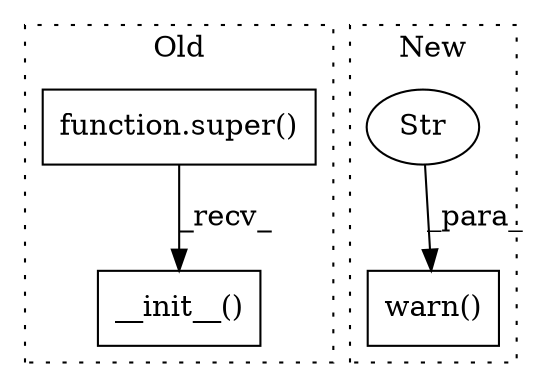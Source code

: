 digraph G {
subgraph cluster0 {
1 [label="__init__()" a="75" s="8064" l="26" shape="box"];
4 [label="function.super()" a="75" s="8064" l="7" shape="box"];
label = "Old";
style="dotted";
}
subgraph cluster1 {
2 [label="warn()" a="75" s="1057,1252" l="14,15" shape="box"];
3 [label="Str" a="66" s="1071" l="161" shape="ellipse"];
label = "New";
style="dotted";
}
3 -> 2 [label="_para_"];
4 -> 1 [label="_recv_"];
}